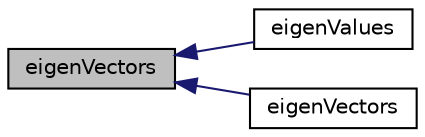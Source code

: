 digraph "eigenVectors"
{
  bgcolor="transparent";
  edge [fontname="Helvetica",fontsize="10",labelfontname="Helvetica",labelfontsize="10"];
  node [fontname="Helvetica",fontsize="10",shape=record];
  rankdir="LR";
  Node1 [label="eigenVectors",height=0.2,width=0.4,color="black", fillcolor="grey75", style="filled" fontcolor="black"];
  Node1 -> Node2 [dir="back",color="midnightblue",fontsize="10",style="solid",fontname="Helvetica"];
  Node2 [label="eigenValues",height=0.2,width=0.4,color="black",URL="$namespaceFoam.html#a03f29b144bc2cb4cab0dff0608467b70"];
  Node1 -> Node3 [dir="back",color="midnightblue",fontsize="10",style="solid",fontname="Helvetica"];
  Node3 [label="eigenVectors",height=0.2,width=0.4,color="black",URL="$namespaceFoam.html#a7dae811d25d44d930b42f489263ed367"];
}
